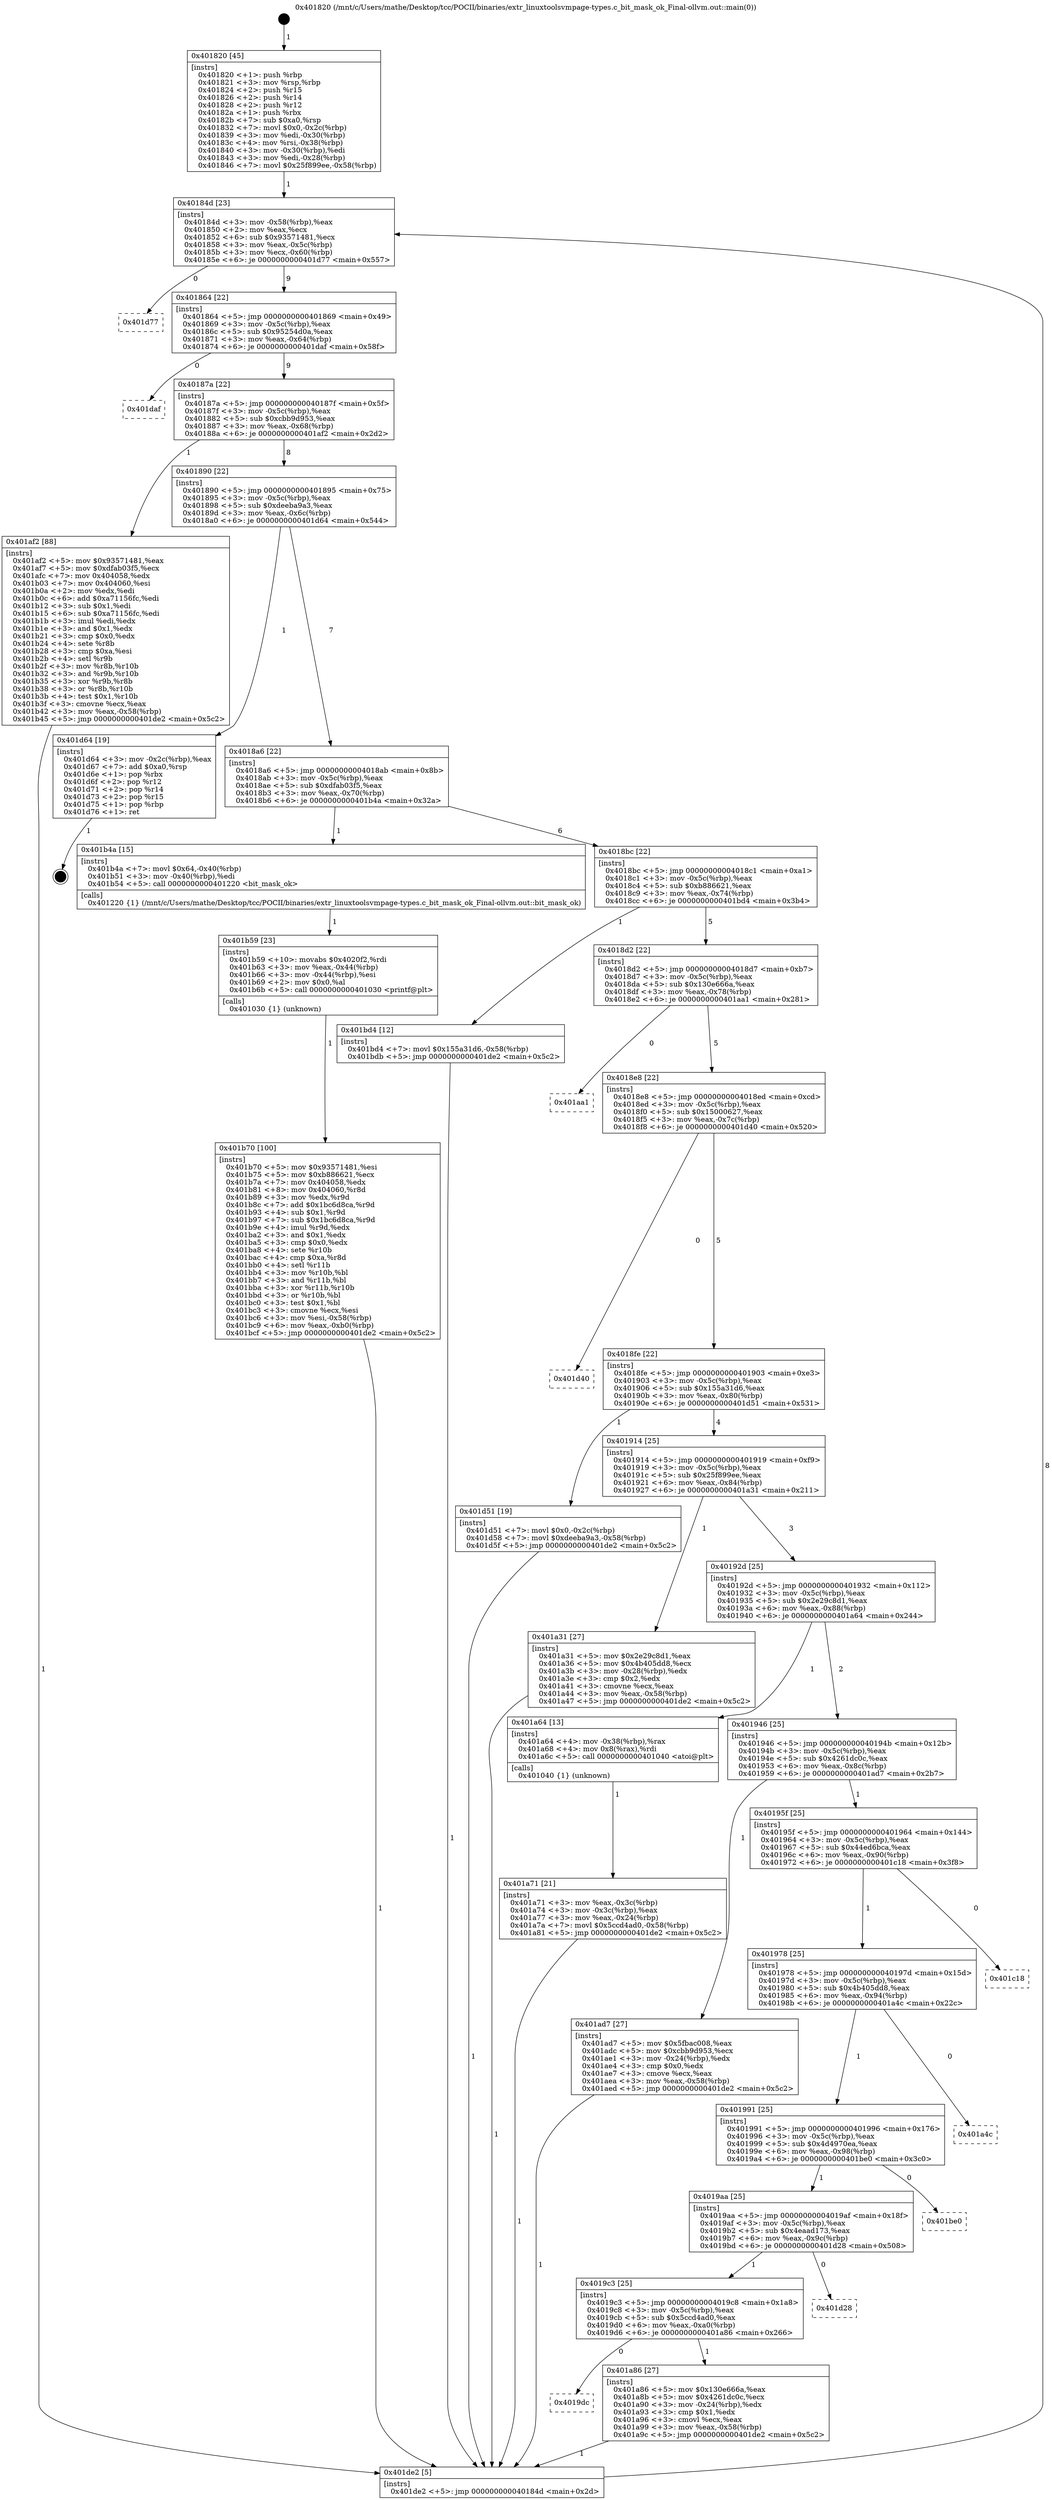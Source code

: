 digraph "0x401820" {
  label = "0x401820 (/mnt/c/Users/mathe/Desktop/tcc/POCII/binaries/extr_linuxtoolsvmpage-types.c_bit_mask_ok_Final-ollvm.out::main(0))"
  labelloc = "t"
  node[shape=record]

  Entry [label="",width=0.3,height=0.3,shape=circle,fillcolor=black,style=filled]
  "0x40184d" [label="{
     0x40184d [23]\l
     | [instrs]\l
     &nbsp;&nbsp;0x40184d \<+3\>: mov -0x58(%rbp),%eax\l
     &nbsp;&nbsp;0x401850 \<+2\>: mov %eax,%ecx\l
     &nbsp;&nbsp;0x401852 \<+6\>: sub $0x93571481,%ecx\l
     &nbsp;&nbsp;0x401858 \<+3\>: mov %eax,-0x5c(%rbp)\l
     &nbsp;&nbsp;0x40185b \<+3\>: mov %ecx,-0x60(%rbp)\l
     &nbsp;&nbsp;0x40185e \<+6\>: je 0000000000401d77 \<main+0x557\>\l
  }"]
  "0x401d77" [label="{
     0x401d77\l
  }", style=dashed]
  "0x401864" [label="{
     0x401864 [22]\l
     | [instrs]\l
     &nbsp;&nbsp;0x401864 \<+5\>: jmp 0000000000401869 \<main+0x49\>\l
     &nbsp;&nbsp;0x401869 \<+3\>: mov -0x5c(%rbp),%eax\l
     &nbsp;&nbsp;0x40186c \<+5\>: sub $0x95254d0a,%eax\l
     &nbsp;&nbsp;0x401871 \<+3\>: mov %eax,-0x64(%rbp)\l
     &nbsp;&nbsp;0x401874 \<+6\>: je 0000000000401daf \<main+0x58f\>\l
  }"]
  Exit [label="",width=0.3,height=0.3,shape=circle,fillcolor=black,style=filled,peripheries=2]
  "0x401daf" [label="{
     0x401daf\l
  }", style=dashed]
  "0x40187a" [label="{
     0x40187a [22]\l
     | [instrs]\l
     &nbsp;&nbsp;0x40187a \<+5\>: jmp 000000000040187f \<main+0x5f\>\l
     &nbsp;&nbsp;0x40187f \<+3\>: mov -0x5c(%rbp),%eax\l
     &nbsp;&nbsp;0x401882 \<+5\>: sub $0xcbb9d953,%eax\l
     &nbsp;&nbsp;0x401887 \<+3\>: mov %eax,-0x68(%rbp)\l
     &nbsp;&nbsp;0x40188a \<+6\>: je 0000000000401af2 \<main+0x2d2\>\l
  }"]
  "0x401b70" [label="{
     0x401b70 [100]\l
     | [instrs]\l
     &nbsp;&nbsp;0x401b70 \<+5\>: mov $0x93571481,%esi\l
     &nbsp;&nbsp;0x401b75 \<+5\>: mov $0xb886621,%ecx\l
     &nbsp;&nbsp;0x401b7a \<+7\>: mov 0x404058,%edx\l
     &nbsp;&nbsp;0x401b81 \<+8\>: mov 0x404060,%r8d\l
     &nbsp;&nbsp;0x401b89 \<+3\>: mov %edx,%r9d\l
     &nbsp;&nbsp;0x401b8c \<+7\>: add $0x1bc6d8ca,%r9d\l
     &nbsp;&nbsp;0x401b93 \<+4\>: sub $0x1,%r9d\l
     &nbsp;&nbsp;0x401b97 \<+7\>: sub $0x1bc6d8ca,%r9d\l
     &nbsp;&nbsp;0x401b9e \<+4\>: imul %r9d,%edx\l
     &nbsp;&nbsp;0x401ba2 \<+3\>: and $0x1,%edx\l
     &nbsp;&nbsp;0x401ba5 \<+3\>: cmp $0x0,%edx\l
     &nbsp;&nbsp;0x401ba8 \<+4\>: sete %r10b\l
     &nbsp;&nbsp;0x401bac \<+4\>: cmp $0xa,%r8d\l
     &nbsp;&nbsp;0x401bb0 \<+4\>: setl %r11b\l
     &nbsp;&nbsp;0x401bb4 \<+3\>: mov %r10b,%bl\l
     &nbsp;&nbsp;0x401bb7 \<+3\>: and %r11b,%bl\l
     &nbsp;&nbsp;0x401bba \<+3\>: xor %r11b,%r10b\l
     &nbsp;&nbsp;0x401bbd \<+3\>: or %r10b,%bl\l
     &nbsp;&nbsp;0x401bc0 \<+3\>: test $0x1,%bl\l
     &nbsp;&nbsp;0x401bc3 \<+3\>: cmovne %ecx,%esi\l
     &nbsp;&nbsp;0x401bc6 \<+3\>: mov %esi,-0x58(%rbp)\l
     &nbsp;&nbsp;0x401bc9 \<+6\>: mov %eax,-0xb0(%rbp)\l
     &nbsp;&nbsp;0x401bcf \<+5\>: jmp 0000000000401de2 \<main+0x5c2\>\l
  }"]
  "0x401af2" [label="{
     0x401af2 [88]\l
     | [instrs]\l
     &nbsp;&nbsp;0x401af2 \<+5\>: mov $0x93571481,%eax\l
     &nbsp;&nbsp;0x401af7 \<+5\>: mov $0xdfab03f5,%ecx\l
     &nbsp;&nbsp;0x401afc \<+7\>: mov 0x404058,%edx\l
     &nbsp;&nbsp;0x401b03 \<+7\>: mov 0x404060,%esi\l
     &nbsp;&nbsp;0x401b0a \<+2\>: mov %edx,%edi\l
     &nbsp;&nbsp;0x401b0c \<+6\>: add $0xa71156fc,%edi\l
     &nbsp;&nbsp;0x401b12 \<+3\>: sub $0x1,%edi\l
     &nbsp;&nbsp;0x401b15 \<+6\>: sub $0xa71156fc,%edi\l
     &nbsp;&nbsp;0x401b1b \<+3\>: imul %edi,%edx\l
     &nbsp;&nbsp;0x401b1e \<+3\>: and $0x1,%edx\l
     &nbsp;&nbsp;0x401b21 \<+3\>: cmp $0x0,%edx\l
     &nbsp;&nbsp;0x401b24 \<+4\>: sete %r8b\l
     &nbsp;&nbsp;0x401b28 \<+3\>: cmp $0xa,%esi\l
     &nbsp;&nbsp;0x401b2b \<+4\>: setl %r9b\l
     &nbsp;&nbsp;0x401b2f \<+3\>: mov %r8b,%r10b\l
     &nbsp;&nbsp;0x401b32 \<+3\>: and %r9b,%r10b\l
     &nbsp;&nbsp;0x401b35 \<+3\>: xor %r9b,%r8b\l
     &nbsp;&nbsp;0x401b38 \<+3\>: or %r8b,%r10b\l
     &nbsp;&nbsp;0x401b3b \<+4\>: test $0x1,%r10b\l
     &nbsp;&nbsp;0x401b3f \<+3\>: cmovne %ecx,%eax\l
     &nbsp;&nbsp;0x401b42 \<+3\>: mov %eax,-0x58(%rbp)\l
     &nbsp;&nbsp;0x401b45 \<+5\>: jmp 0000000000401de2 \<main+0x5c2\>\l
  }"]
  "0x401890" [label="{
     0x401890 [22]\l
     | [instrs]\l
     &nbsp;&nbsp;0x401890 \<+5\>: jmp 0000000000401895 \<main+0x75\>\l
     &nbsp;&nbsp;0x401895 \<+3\>: mov -0x5c(%rbp),%eax\l
     &nbsp;&nbsp;0x401898 \<+5\>: sub $0xdeeba9a3,%eax\l
     &nbsp;&nbsp;0x40189d \<+3\>: mov %eax,-0x6c(%rbp)\l
     &nbsp;&nbsp;0x4018a0 \<+6\>: je 0000000000401d64 \<main+0x544\>\l
  }"]
  "0x401b59" [label="{
     0x401b59 [23]\l
     | [instrs]\l
     &nbsp;&nbsp;0x401b59 \<+10\>: movabs $0x4020f2,%rdi\l
     &nbsp;&nbsp;0x401b63 \<+3\>: mov %eax,-0x44(%rbp)\l
     &nbsp;&nbsp;0x401b66 \<+3\>: mov -0x44(%rbp),%esi\l
     &nbsp;&nbsp;0x401b69 \<+2\>: mov $0x0,%al\l
     &nbsp;&nbsp;0x401b6b \<+5\>: call 0000000000401030 \<printf@plt\>\l
     | [calls]\l
     &nbsp;&nbsp;0x401030 \{1\} (unknown)\l
  }"]
  "0x401d64" [label="{
     0x401d64 [19]\l
     | [instrs]\l
     &nbsp;&nbsp;0x401d64 \<+3\>: mov -0x2c(%rbp),%eax\l
     &nbsp;&nbsp;0x401d67 \<+7\>: add $0xa0,%rsp\l
     &nbsp;&nbsp;0x401d6e \<+1\>: pop %rbx\l
     &nbsp;&nbsp;0x401d6f \<+2\>: pop %r12\l
     &nbsp;&nbsp;0x401d71 \<+2\>: pop %r14\l
     &nbsp;&nbsp;0x401d73 \<+2\>: pop %r15\l
     &nbsp;&nbsp;0x401d75 \<+1\>: pop %rbp\l
     &nbsp;&nbsp;0x401d76 \<+1\>: ret\l
  }"]
  "0x4018a6" [label="{
     0x4018a6 [22]\l
     | [instrs]\l
     &nbsp;&nbsp;0x4018a6 \<+5\>: jmp 00000000004018ab \<main+0x8b\>\l
     &nbsp;&nbsp;0x4018ab \<+3\>: mov -0x5c(%rbp),%eax\l
     &nbsp;&nbsp;0x4018ae \<+5\>: sub $0xdfab03f5,%eax\l
     &nbsp;&nbsp;0x4018b3 \<+3\>: mov %eax,-0x70(%rbp)\l
     &nbsp;&nbsp;0x4018b6 \<+6\>: je 0000000000401b4a \<main+0x32a\>\l
  }"]
  "0x4019dc" [label="{
     0x4019dc\l
  }", style=dashed]
  "0x401b4a" [label="{
     0x401b4a [15]\l
     | [instrs]\l
     &nbsp;&nbsp;0x401b4a \<+7\>: movl $0x64,-0x40(%rbp)\l
     &nbsp;&nbsp;0x401b51 \<+3\>: mov -0x40(%rbp),%edi\l
     &nbsp;&nbsp;0x401b54 \<+5\>: call 0000000000401220 \<bit_mask_ok\>\l
     | [calls]\l
     &nbsp;&nbsp;0x401220 \{1\} (/mnt/c/Users/mathe/Desktop/tcc/POCII/binaries/extr_linuxtoolsvmpage-types.c_bit_mask_ok_Final-ollvm.out::bit_mask_ok)\l
  }"]
  "0x4018bc" [label="{
     0x4018bc [22]\l
     | [instrs]\l
     &nbsp;&nbsp;0x4018bc \<+5\>: jmp 00000000004018c1 \<main+0xa1\>\l
     &nbsp;&nbsp;0x4018c1 \<+3\>: mov -0x5c(%rbp),%eax\l
     &nbsp;&nbsp;0x4018c4 \<+5\>: sub $0xb886621,%eax\l
     &nbsp;&nbsp;0x4018c9 \<+3\>: mov %eax,-0x74(%rbp)\l
     &nbsp;&nbsp;0x4018cc \<+6\>: je 0000000000401bd4 \<main+0x3b4\>\l
  }"]
  "0x401a86" [label="{
     0x401a86 [27]\l
     | [instrs]\l
     &nbsp;&nbsp;0x401a86 \<+5\>: mov $0x130e666a,%eax\l
     &nbsp;&nbsp;0x401a8b \<+5\>: mov $0x4261dc0c,%ecx\l
     &nbsp;&nbsp;0x401a90 \<+3\>: mov -0x24(%rbp),%edx\l
     &nbsp;&nbsp;0x401a93 \<+3\>: cmp $0x1,%edx\l
     &nbsp;&nbsp;0x401a96 \<+3\>: cmovl %ecx,%eax\l
     &nbsp;&nbsp;0x401a99 \<+3\>: mov %eax,-0x58(%rbp)\l
     &nbsp;&nbsp;0x401a9c \<+5\>: jmp 0000000000401de2 \<main+0x5c2\>\l
  }"]
  "0x401bd4" [label="{
     0x401bd4 [12]\l
     | [instrs]\l
     &nbsp;&nbsp;0x401bd4 \<+7\>: movl $0x155a31d6,-0x58(%rbp)\l
     &nbsp;&nbsp;0x401bdb \<+5\>: jmp 0000000000401de2 \<main+0x5c2\>\l
  }"]
  "0x4018d2" [label="{
     0x4018d2 [22]\l
     | [instrs]\l
     &nbsp;&nbsp;0x4018d2 \<+5\>: jmp 00000000004018d7 \<main+0xb7\>\l
     &nbsp;&nbsp;0x4018d7 \<+3\>: mov -0x5c(%rbp),%eax\l
     &nbsp;&nbsp;0x4018da \<+5\>: sub $0x130e666a,%eax\l
     &nbsp;&nbsp;0x4018df \<+3\>: mov %eax,-0x78(%rbp)\l
     &nbsp;&nbsp;0x4018e2 \<+6\>: je 0000000000401aa1 \<main+0x281\>\l
  }"]
  "0x4019c3" [label="{
     0x4019c3 [25]\l
     | [instrs]\l
     &nbsp;&nbsp;0x4019c3 \<+5\>: jmp 00000000004019c8 \<main+0x1a8\>\l
     &nbsp;&nbsp;0x4019c8 \<+3\>: mov -0x5c(%rbp),%eax\l
     &nbsp;&nbsp;0x4019cb \<+5\>: sub $0x5ccd4ad0,%eax\l
     &nbsp;&nbsp;0x4019d0 \<+6\>: mov %eax,-0xa0(%rbp)\l
     &nbsp;&nbsp;0x4019d6 \<+6\>: je 0000000000401a86 \<main+0x266\>\l
  }"]
  "0x401aa1" [label="{
     0x401aa1\l
  }", style=dashed]
  "0x4018e8" [label="{
     0x4018e8 [22]\l
     | [instrs]\l
     &nbsp;&nbsp;0x4018e8 \<+5\>: jmp 00000000004018ed \<main+0xcd\>\l
     &nbsp;&nbsp;0x4018ed \<+3\>: mov -0x5c(%rbp),%eax\l
     &nbsp;&nbsp;0x4018f0 \<+5\>: sub $0x15000627,%eax\l
     &nbsp;&nbsp;0x4018f5 \<+3\>: mov %eax,-0x7c(%rbp)\l
     &nbsp;&nbsp;0x4018f8 \<+6\>: je 0000000000401d40 \<main+0x520\>\l
  }"]
  "0x401d28" [label="{
     0x401d28\l
  }", style=dashed]
  "0x401d40" [label="{
     0x401d40\l
  }", style=dashed]
  "0x4018fe" [label="{
     0x4018fe [22]\l
     | [instrs]\l
     &nbsp;&nbsp;0x4018fe \<+5\>: jmp 0000000000401903 \<main+0xe3\>\l
     &nbsp;&nbsp;0x401903 \<+3\>: mov -0x5c(%rbp),%eax\l
     &nbsp;&nbsp;0x401906 \<+5\>: sub $0x155a31d6,%eax\l
     &nbsp;&nbsp;0x40190b \<+3\>: mov %eax,-0x80(%rbp)\l
     &nbsp;&nbsp;0x40190e \<+6\>: je 0000000000401d51 \<main+0x531\>\l
  }"]
  "0x4019aa" [label="{
     0x4019aa [25]\l
     | [instrs]\l
     &nbsp;&nbsp;0x4019aa \<+5\>: jmp 00000000004019af \<main+0x18f\>\l
     &nbsp;&nbsp;0x4019af \<+3\>: mov -0x5c(%rbp),%eax\l
     &nbsp;&nbsp;0x4019b2 \<+5\>: sub $0x4eaad173,%eax\l
     &nbsp;&nbsp;0x4019b7 \<+6\>: mov %eax,-0x9c(%rbp)\l
     &nbsp;&nbsp;0x4019bd \<+6\>: je 0000000000401d28 \<main+0x508\>\l
  }"]
  "0x401d51" [label="{
     0x401d51 [19]\l
     | [instrs]\l
     &nbsp;&nbsp;0x401d51 \<+7\>: movl $0x0,-0x2c(%rbp)\l
     &nbsp;&nbsp;0x401d58 \<+7\>: movl $0xdeeba9a3,-0x58(%rbp)\l
     &nbsp;&nbsp;0x401d5f \<+5\>: jmp 0000000000401de2 \<main+0x5c2\>\l
  }"]
  "0x401914" [label="{
     0x401914 [25]\l
     | [instrs]\l
     &nbsp;&nbsp;0x401914 \<+5\>: jmp 0000000000401919 \<main+0xf9\>\l
     &nbsp;&nbsp;0x401919 \<+3\>: mov -0x5c(%rbp),%eax\l
     &nbsp;&nbsp;0x40191c \<+5\>: sub $0x25f899ee,%eax\l
     &nbsp;&nbsp;0x401921 \<+6\>: mov %eax,-0x84(%rbp)\l
     &nbsp;&nbsp;0x401927 \<+6\>: je 0000000000401a31 \<main+0x211\>\l
  }"]
  "0x401be0" [label="{
     0x401be0\l
  }", style=dashed]
  "0x401a31" [label="{
     0x401a31 [27]\l
     | [instrs]\l
     &nbsp;&nbsp;0x401a31 \<+5\>: mov $0x2e29c8d1,%eax\l
     &nbsp;&nbsp;0x401a36 \<+5\>: mov $0x4b405dd8,%ecx\l
     &nbsp;&nbsp;0x401a3b \<+3\>: mov -0x28(%rbp),%edx\l
     &nbsp;&nbsp;0x401a3e \<+3\>: cmp $0x2,%edx\l
     &nbsp;&nbsp;0x401a41 \<+3\>: cmovne %ecx,%eax\l
     &nbsp;&nbsp;0x401a44 \<+3\>: mov %eax,-0x58(%rbp)\l
     &nbsp;&nbsp;0x401a47 \<+5\>: jmp 0000000000401de2 \<main+0x5c2\>\l
  }"]
  "0x40192d" [label="{
     0x40192d [25]\l
     | [instrs]\l
     &nbsp;&nbsp;0x40192d \<+5\>: jmp 0000000000401932 \<main+0x112\>\l
     &nbsp;&nbsp;0x401932 \<+3\>: mov -0x5c(%rbp),%eax\l
     &nbsp;&nbsp;0x401935 \<+5\>: sub $0x2e29c8d1,%eax\l
     &nbsp;&nbsp;0x40193a \<+6\>: mov %eax,-0x88(%rbp)\l
     &nbsp;&nbsp;0x401940 \<+6\>: je 0000000000401a64 \<main+0x244\>\l
  }"]
  "0x401de2" [label="{
     0x401de2 [5]\l
     | [instrs]\l
     &nbsp;&nbsp;0x401de2 \<+5\>: jmp 000000000040184d \<main+0x2d\>\l
  }"]
  "0x401820" [label="{
     0x401820 [45]\l
     | [instrs]\l
     &nbsp;&nbsp;0x401820 \<+1\>: push %rbp\l
     &nbsp;&nbsp;0x401821 \<+3\>: mov %rsp,%rbp\l
     &nbsp;&nbsp;0x401824 \<+2\>: push %r15\l
     &nbsp;&nbsp;0x401826 \<+2\>: push %r14\l
     &nbsp;&nbsp;0x401828 \<+2\>: push %r12\l
     &nbsp;&nbsp;0x40182a \<+1\>: push %rbx\l
     &nbsp;&nbsp;0x40182b \<+7\>: sub $0xa0,%rsp\l
     &nbsp;&nbsp;0x401832 \<+7\>: movl $0x0,-0x2c(%rbp)\l
     &nbsp;&nbsp;0x401839 \<+3\>: mov %edi,-0x30(%rbp)\l
     &nbsp;&nbsp;0x40183c \<+4\>: mov %rsi,-0x38(%rbp)\l
     &nbsp;&nbsp;0x401840 \<+3\>: mov -0x30(%rbp),%edi\l
     &nbsp;&nbsp;0x401843 \<+3\>: mov %edi,-0x28(%rbp)\l
     &nbsp;&nbsp;0x401846 \<+7\>: movl $0x25f899ee,-0x58(%rbp)\l
  }"]
  "0x401991" [label="{
     0x401991 [25]\l
     | [instrs]\l
     &nbsp;&nbsp;0x401991 \<+5\>: jmp 0000000000401996 \<main+0x176\>\l
     &nbsp;&nbsp;0x401996 \<+3\>: mov -0x5c(%rbp),%eax\l
     &nbsp;&nbsp;0x401999 \<+5\>: sub $0x4d4970ea,%eax\l
     &nbsp;&nbsp;0x40199e \<+6\>: mov %eax,-0x98(%rbp)\l
     &nbsp;&nbsp;0x4019a4 \<+6\>: je 0000000000401be0 \<main+0x3c0\>\l
  }"]
  "0x401a64" [label="{
     0x401a64 [13]\l
     | [instrs]\l
     &nbsp;&nbsp;0x401a64 \<+4\>: mov -0x38(%rbp),%rax\l
     &nbsp;&nbsp;0x401a68 \<+4\>: mov 0x8(%rax),%rdi\l
     &nbsp;&nbsp;0x401a6c \<+5\>: call 0000000000401040 \<atoi@plt\>\l
     | [calls]\l
     &nbsp;&nbsp;0x401040 \{1\} (unknown)\l
  }"]
  "0x401946" [label="{
     0x401946 [25]\l
     | [instrs]\l
     &nbsp;&nbsp;0x401946 \<+5\>: jmp 000000000040194b \<main+0x12b\>\l
     &nbsp;&nbsp;0x40194b \<+3\>: mov -0x5c(%rbp),%eax\l
     &nbsp;&nbsp;0x40194e \<+5\>: sub $0x4261dc0c,%eax\l
     &nbsp;&nbsp;0x401953 \<+6\>: mov %eax,-0x8c(%rbp)\l
     &nbsp;&nbsp;0x401959 \<+6\>: je 0000000000401ad7 \<main+0x2b7\>\l
  }"]
  "0x401a71" [label="{
     0x401a71 [21]\l
     | [instrs]\l
     &nbsp;&nbsp;0x401a71 \<+3\>: mov %eax,-0x3c(%rbp)\l
     &nbsp;&nbsp;0x401a74 \<+3\>: mov -0x3c(%rbp),%eax\l
     &nbsp;&nbsp;0x401a77 \<+3\>: mov %eax,-0x24(%rbp)\l
     &nbsp;&nbsp;0x401a7a \<+7\>: movl $0x5ccd4ad0,-0x58(%rbp)\l
     &nbsp;&nbsp;0x401a81 \<+5\>: jmp 0000000000401de2 \<main+0x5c2\>\l
  }"]
  "0x401a4c" [label="{
     0x401a4c\l
  }", style=dashed]
  "0x401ad7" [label="{
     0x401ad7 [27]\l
     | [instrs]\l
     &nbsp;&nbsp;0x401ad7 \<+5\>: mov $0x5fbac008,%eax\l
     &nbsp;&nbsp;0x401adc \<+5\>: mov $0xcbb9d953,%ecx\l
     &nbsp;&nbsp;0x401ae1 \<+3\>: mov -0x24(%rbp),%edx\l
     &nbsp;&nbsp;0x401ae4 \<+3\>: cmp $0x0,%edx\l
     &nbsp;&nbsp;0x401ae7 \<+3\>: cmove %ecx,%eax\l
     &nbsp;&nbsp;0x401aea \<+3\>: mov %eax,-0x58(%rbp)\l
     &nbsp;&nbsp;0x401aed \<+5\>: jmp 0000000000401de2 \<main+0x5c2\>\l
  }"]
  "0x40195f" [label="{
     0x40195f [25]\l
     | [instrs]\l
     &nbsp;&nbsp;0x40195f \<+5\>: jmp 0000000000401964 \<main+0x144\>\l
     &nbsp;&nbsp;0x401964 \<+3\>: mov -0x5c(%rbp),%eax\l
     &nbsp;&nbsp;0x401967 \<+5\>: sub $0x44ed6bca,%eax\l
     &nbsp;&nbsp;0x40196c \<+6\>: mov %eax,-0x90(%rbp)\l
     &nbsp;&nbsp;0x401972 \<+6\>: je 0000000000401c18 \<main+0x3f8\>\l
  }"]
  "0x401978" [label="{
     0x401978 [25]\l
     | [instrs]\l
     &nbsp;&nbsp;0x401978 \<+5\>: jmp 000000000040197d \<main+0x15d\>\l
     &nbsp;&nbsp;0x40197d \<+3\>: mov -0x5c(%rbp),%eax\l
     &nbsp;&nbsp;0x401980 \<+5\>: sub $0x4b405dd8,%eax\l
     &nbsp;&nbsp;0x401985 \<+6\>: mov %eax,-0x94(%rbp)\l
     &nbsp;&nbsp;0x40198b \<+6\>: je 0000000000401a4c \<main+0x22c\>\l
  }"]
  "0x401c18" [label="{
     0x401c18\l
  }", style=dashed]
  Entry -> "0x401820" [label=" 1"]
  "0x40184d" -> "0x401d77" [label=" 0"]
  "0x40184d" -> "0x401864" [label=" 9"]
  "0x401d64" -> Exit [label=" 1"]
  "0x401864" -> "0x401daf" [label=" 0"]
  "0x401864" -> "0x40187a" [label=" 9"]
  "0x401d51" -> "0x401de2" [label=" 1"]
  "0x40187a" -> "0x401af2" [label=" 1"]
  "0x40187a" -> "0x401890" [label=" 8"]
  "0x401bd4" -> "0x401de2" [label=" 1"]
  "0x401890" -> "0x401d64" [label=" 1"]
  "0x401890" -> "0x4018a6" [label=" 7"]
  "0x401b70" -> "0x401de2" [label=" 1"]
  "0x4018a6" -> "0x401b4a" [label=" 1"]
  "0x4018a6" -> "0x4018bc" [label=" 6"]
  "0x401b59" -> "0x401b70" [label=" 1"]
  "0x4018bc" -> "0x401bd4" [label=" 1"]
  "0x4018bc" -> "0x4018d2" [label=" 5"]
  "0x401b4a" -> "0x401b59" [label=" 1"]
  "0x4018d2" -> "0x401aa1" [label=" 0"]
  "0x4018d2" -> "0x4018e8" [label=" 5"]
  "0x401ad7" -> "0x401de2" [label=" 1"]
  "0x4018e8" -> "0x401d40" [label=" 0"]
  "0x4018e8" -> "0x4018fe" [label=" 5"]
  "0x401a86" -> "0x401de2" [label=" 1"]
  "0x4018fe" -> "0x401d51" [label=" 1"]
  "0x4018fe" -> "0x401914" [label=" 4"]
  "0x4019c3" -> "0x401a86" [label=" 1"]
  "0x401914" -> "0x401a31" [label=" 1"]
  "0x401914" -> "0x40192d" [label=" 3"]
  "0x401a31" -> "0x401de2" [label=" 1"]
  "0x401820" -> "0x40184d" [label=" 1"]
  "0x401de2" -> "0x40184d" [label=" 8"]
  "0x401af2" -> "0x401de2" [label=" 1"]
  "0x40192d" -> "0x401a64" [label=" 1"]
  "0x40192d" -> "0x401946" [label=" 2"]
  "0x401a64" -> "0x401a71" [label=" 1"]
  "0x401a71" -> "0x401de2" [label=" 1"]
  "0x4019aa" -> "0x401d28" [label=" 0"]
  "0x401946" -> "0x401ad7" [label=" 1"]
  "0x401946" -> "0x40195f" [label=" 1"]
  "0x4019c3" -> "0x4019dc" [label=" 0"]
  "0x40195f" -> "0x401c18" [label=" 0"]
  "0x40195f" -> "0x401978" [label=" 1"]
  "0x401991" -> "0x4019aa" [label=" 1"]
  "0x401978" -> "0x401a4c" [label=" 0"]
  "0x401978" -> "0x401991" [label=" 1"]
  "0x4019aa" -> "0x4019c3" [label=" 1"]
  "0x401991" -> "0x401be0" [label=" 0"]
}
